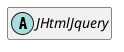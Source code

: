 @startuml
set namespaceSeparator \\
hide members
hide << alias >> circle

abstract class JHtmlJquery
@enduml
